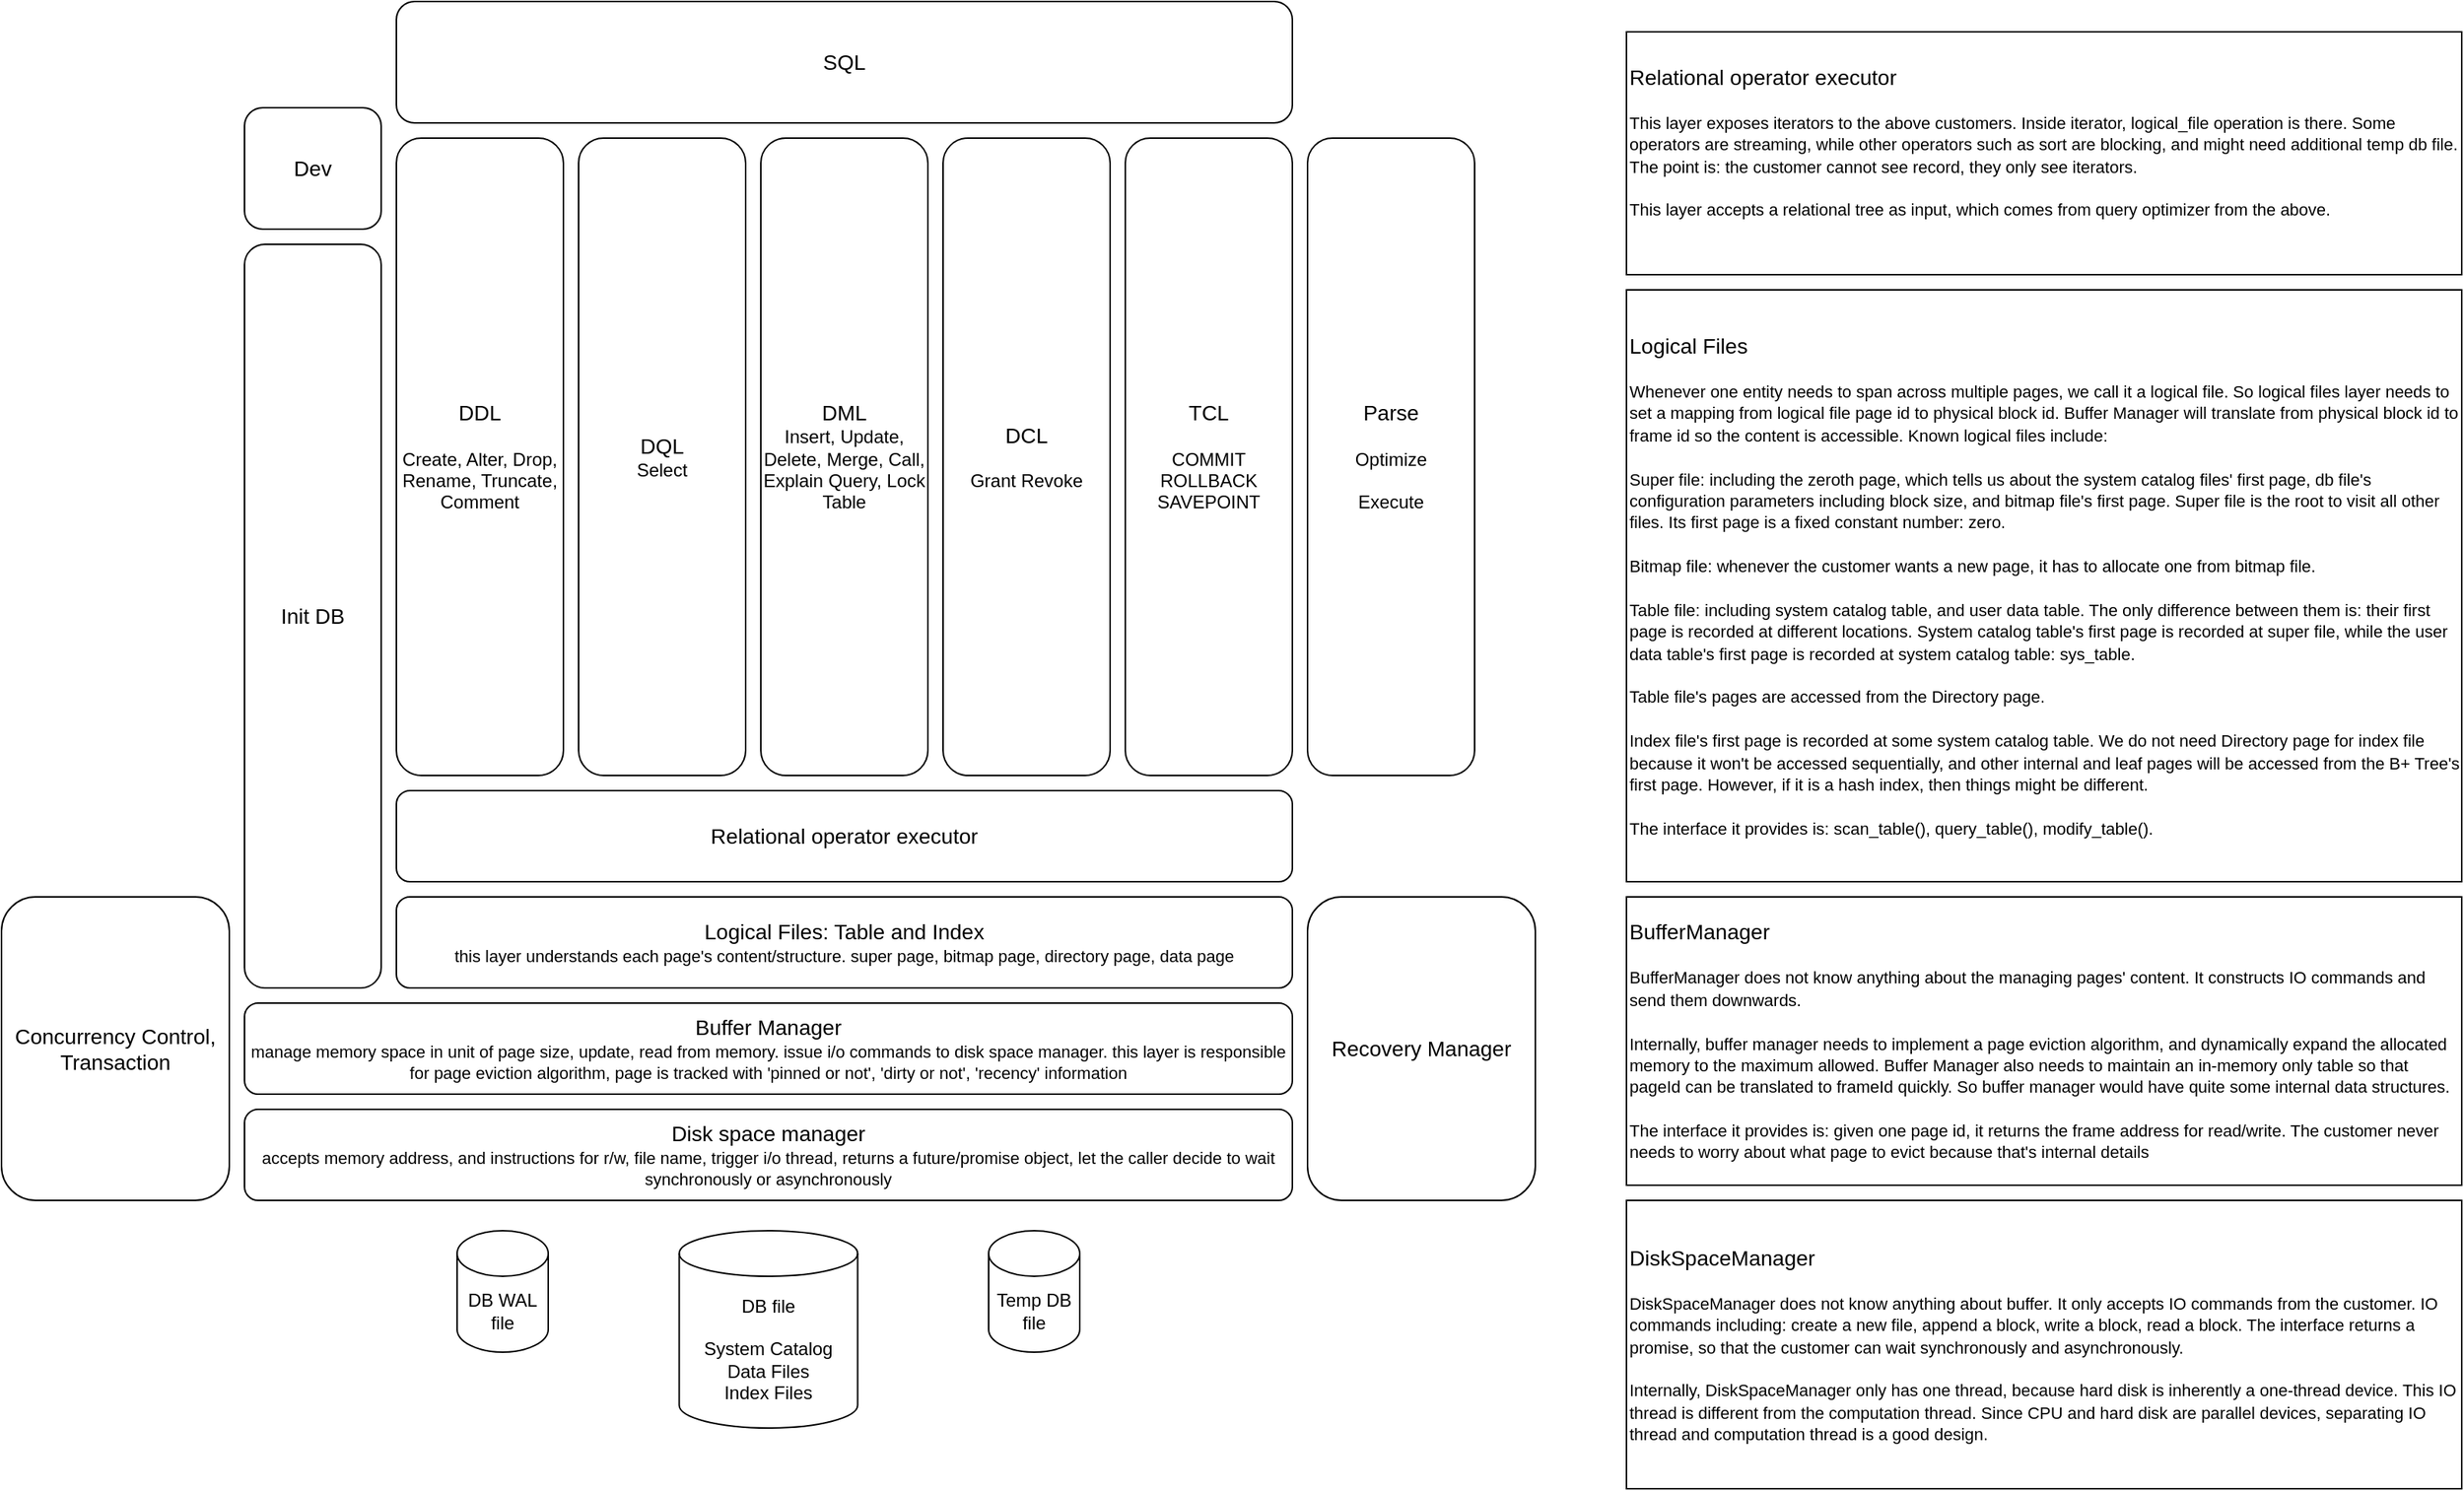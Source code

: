 <mxfile version="13.9.9" type="device"><diagram id="Bxvi9G1iM1L0YP8T_PzX" name="Page-1"><mxGraphModel dx="1528" dy="474" grid="1" gridSize="10" guides="1" tooltips="1" connect="1" arrows="1" fold="1" page="1" pageScale="1" pageWidth="850" pageHeight="1100" math="0" shadow="0"><root><mxCell id="0"/><mxCell id="1" parent="0"/><mxCell id="i06ajsnohKZMyFLV7Hdb-1" value="DB file&lt;br&gt;&lt;br&gt;System Catalog&lt;br&gt;Data Files&lt;br&gt;Index Files" style="shape=cylinder3;whiteSpace=wrap;html=1;boundedLbl=1;backgroundOutline=1;size=15;" parent="1" vertex="1"><mxGeometry x="396.25" y="1010" width="117.5" height="130" as="geometry"/></mxCell><mxCell id="i06ajsnohKZMyFLV7Hdb-2" value="&lt;font&gt;&lt;span style=&quot;font-size: 14px&quot;&gt;Disk space manager&lt;/span&gt;&lt;br&gt;&lt;font style=&quot;font-size: 11px&quot;&gt;accepts memory address, and instructions for r/w, file name, trigger i/o thread, returns a future/promise object, let the caller decide to wait synchronously or asynchronously&lt;/font&gt;&lt;br&gt;&lt;/font&gt;" style="rounded=1;whiteSpace=wrap;html=1;" parent="1" vertex="1"><mxGeometry x="110" y="930" width="690" height="60" as="geometry"/></mxCell><mxCell id="i06ajsnohKZMyFLV7Hdb-3" value="&lt;font&gt;&lt;font style=&quot;font-size: 14px&quot;&gt;Buffer Manager&lt;br&gt;&lt;/font&gt;&lt;font style=&quot;font-size: 11px&quot;&gt;manage memory space in unit of page size, update, read from memory. issue i/o commands to disk space manager. this layer is responsible for page eviction algorithm, page is tracked with 'pinned or not', 'dirty or not', 'recency' information&lt;/font&gt;&lt;br&gt;&lt;/font&gt;" style="rounded=1;whiteSpace=wrap;html=1;" parent="1" vertex="1"><mxGeometry x="110" y="860" width="690" height="60" as="geometry"/></mxCell><mxCell id="i06ajsnohKZMyFLV7Hdb-4" value="&lt;font&gt;&lt;font style=&quot;font-size: 14px&quot;&gt;Logical Files: Table and Index&lt;br&gt;&lt;/font&gt;&lt;span style=&quot;font-size: 11px&quot;&gt;this layer understands each page's content/structure. super page, bitmap page, directory page, data page&lt;/span&gt;&lt;br&gt;&lt;/font&gt;" style="rounded=1;whiteSpace=wrap;html=1;" parent="1" vertex="1"><mxGeometry x="210" y="790" width="590" height="60" as="geometry"/></mxCell><mxCell id="i06ajsnohKZMyFLV7Hdb-5" value="Temp DB file" style="shape=cylinder3;whiteSpace=wrap;html=1;boundedLbl=1;backgroundOutline=1;size=15;" parent="1" vertex="1"><mxGeometry x="600" y="1010" width="60" height="80" as="geometry"/></mxCell><mxCell id="i06ajsnohKZMyFLV7Hdb-6" value="DB WAL file" style="shape=cylinder3;whiteSpace=wrap;html=1;boundedLbl=1;backgroundOutline=1;size=15;" parent="1" vertex="1"><mxGeometry x="250" y="1010" width="60" height="80" as="geometry"/></mxCell><mxCell id="i06ajsnohKZMyFLV7Hdb-7" value="&lt;font&gt;&lt;span style=&quot;font-size: 14px&quot;&gt;Init DB&lt;/span&gt;&lt;br&gt;&lt;/font&gt;" style="rounded=1;whiteSpace=wrap;html=1;" parent="1" vertex="1"><mxGeometry x="110" y="360" width="90" height="490" as="geometry"/></mxCell><mxCell id="i06ajsnohKZMyFLV7Hdb-8" value="&lt;font&gt;&lt;span style=&quot;font-size: 14px&quot;&gt;DDL&lt;br&gt;&lt;/span&gt;&lt;br&gt;Create, Alter, Drop, Rename, Truncate, Comment&lt;br&gt;&lt;/font&gt;" style="rounded=1;whiteSpace=wrap;html=1;" parent="1" vertex="1"><mxGeometry x="210" y="290" width="110" height="420" as="geometry"/></mxCell><mxCell id="i06ajsnohKZMyFLV7Hdb-9" value="&lt;font&gt;&lt;span style=&quot;font-size: 14px&quot;&gt;DQL&lt;br&gt;&lt;/span&gt;Select&lt;br&gt;&lt;/font&gt;" style="rounded=1;whiteSpace=wrap;html=1;" parent="1" vertex="1"><mxGeometry x="330" y="290" width="110" height="420" as="geometry"/></mxCell><mxCell id="i06ajsnohKZMyFLV7Hdb-10" value="&lt;font&gt;&lt;span style=&quot;font-size: 14px&quot;&gt;DML&lt;br&gt;&lt;/span&gt;Insert, Update, Delete, Merge, Call, Explain Query, Lock Table&lt;br&gt;&lt;/font&gt;" style="rounded=1;whiteSpace=wrap;html=1;" parent="1" vertex="1"><mxGeometry x="450" y="290" width="110" height="420" as="geometry"/></mxCell><mxCell id="i06ajsnohKZMyFLV7Hdb-11" value="&lt;font&gt;&lt;span style=&quot;font-size: 14px&quot;&gt;DCL&lt;br&gt;&lt;/span&gt;&lt;br&gt;Grant Revoke&lt;br&gt;&lt;/font&gt;" style="rounded=1;whiteSpace=wrap;html=1;" parent="1" vertex="1"><mxGeometry x="570" y="290" width="110" height="420" as="geometry"/></mxCell><mxCell id="i06ajsnohKZMyFLV7Hdb-12" value="&lt;font&gt;&lt;span style=&quot;font-size: 14px&quot;&gt;TCL&lt;br&gt;&lt;/span&gt;&lt;br&gt;COMMIT ROLLBACK SAVEPOINT&lt;br&gt;&lt;/font&gt;" style="rounded=1;whiteSpace=wrap;html=1;" parent="1" vertex="1"><mxGeometry x="690" y="290" width="110" height="420" as="geometry"/></mxCell><mxCell id="i06ajsnohKZMyFLV7Hdb-13" value="&lt;font&gt;&lt;span style=&quot;font-size: 14px&quot;&gt;SQL&lt;/span&gt;&lt;br&gt;&lt;/font&gt;" style="rounded=1;whiteSpace=wrap;html=1;" parent="1" vertex="1"><mxGeometry x="210" y="200" width="590" height="80" as="geometry"/></mxCell><mxCell id="i06ajsnohKZMyFLV7Hdb-14" value="&lt;font&gt;&lt;span style=&quot;font-size: 14px&quot;&gt;Dev&lt;/span&gt;&lt;br&gt;&lt;/font&gt;" style="rounded=1;whiteSpace=wrap;html=1;" parent="1" vertex="1"><mxGeometry x="110" y="270" width="90" height="80" as="geometry"/></mxCell><mxCell id="i06ajsnohKZMyFLV7Hdb-15" value="&lt;font&gt;&lt;font style=&quot;font-size: 14px&quot;&gt;Recovery Manager&lt;/font&gt;&lt;br&gt;&lt;/font&gt;" style="rounded=1;whiteSpace=wrap;html=1;" parent="1" vertex="1"><mxGeometry x="810" y="790" width="150" height="200" as="geometry"/></mxCell><mxCell id="i06ajsnohKZMyFLV7Hdb-16" value="&lt;font&gt;&lt;font style=&quot;font-size: 14px&quot;&gt;Concurrency Control, Transaction&lt;/font&gt;&lt;br&gt;&lt;/font&gt;" style="rounded=1;whiteSpace=wrap;html=1;" parent="1" vertex="1"><mxGeometry x="-50" y="790" width="150" height="200" as="geometry"/></mxCell><mxCell id="i06ajsnohKZMyFLV7Hdb-17" value="&lt;font&gt;&lt;span style=&quot;font-size: 14px&quot;&gt;Parse&lt;br&gt;&lt;/span&gt;&lt;br&gt;Optimize&lt;br&gt;&lt;br&gt;Execute&lt;br&gt;&lt;/font&gt;" style="rounded=1;whiteSpace=wrap;html=1;" parent="1" vertex="1"><mxGeometry x="810" y="290" width="110" height="420" as="geometry"/></mxCell><mxCell id="CAjV1892SedhVBSZHrXq-3" value="&lt;font&gt;&lt;font style=&quot;font-size: 14px&quot;&gt;DiskSpaceManager&lt;/font&gt;&lt;br&gt;&lt;br&gt;&lt;font style=&quot;font-size: 11px&quot;&gt;DiskSpaceManager does not know anything about buffer. It only accepts IO commands from the customer. IO commands including: create a new file, append a block, write a block, read a block. The interface returns a promise, so that the customer can wait synchronously and asynchronously.&amp;nbsp;&lt;br&gt;&lt;/font&gt;&lt;br&gt;&lt;font style=&quot;font-size: 11px&quot;&gt;Internally, DiskSpaceManager only has one thread, because hard disk is inherently a one-thread device. This IO thread is different from the computation thread. Since CPU and hard disk are parallel devices, separating IO thread and computation thread is a good design.&lt;/font&gt;&lt;br&gt;&lt;/font&gt;" style="rounded=0;whiteSpace=wrap;html=1;align=left;" parent="1" vertex="1"><mxGeometry x="1020" y="990" width="550" height="190" as="geometry"/></mxCell><mxCell id="CAjV1892SedhVBSZHrXq-4" value="&lt;font&gt;&lt;span style=&quot;font-size: 14px&quot;&gt;BufferManager&lt;br&gt;&lt;/span&gt;&lt;br&gt;&lt;font style=&quot;font-size: 11px&quot;&gt;BufferManager does not know anything about the managing pages' content. It constructs IO commands and send them downwards.&lt;br&gt;&lt;br&gt;Internally, buffer manager needs to implement a page eviction algorithm, and dynamically expand the allocated memory to the maximum allowed. Buffer Manager also needs to maintain an in-memory only table so that pageId can be translated to frameId quickly. So buffer manager would have quite some internal data structures.&lt;br&gt;&lt;br&gt;The interface it provides is: given one page id, it returns the frame address for read/write. The customer never needs to worry about what page to evict because that's internal details&lt;/font&gt;&lt;br&gt;&lt;/font&gt;" style="rounded=0;whiteSpace=wrap;html=1;align=left;" parent="1" vertex="1"><mxGeometry x="1020" y="790" width="550" height="190" as="geometry"/></mxCell><mxCell id="afTHHAJMFf9dfQ3KGGYl-2" value="&lt;font&gt;&lt;span style=&quot;font-size: 14px&quot;&gt;Logical Files&lt;br&gt;&lt;/span&gt;&lt;br&gt;&lt;font style=&quot;font-size: 11px&quot;&gt;Whenever one entity needs to span across multiple pages, we call it a logical file. So logical files layer needs to&amp;nbsp; set a mapping from logical file page id to physical block id. Buffer Manager will translate from physical block id to frame id so the content is accessible. Known logical files include:&lt;br&gt;&lt;br&gt;Super file: including the zeroth page, which tells us about the system catalog files' first page, db file's configuration parameters including block size, and bitmap file's first page. Super file is the root to visit all other files. Its first page is a fixed constant number: zero.&lt;br&gt;&lt;br&gt;Bitmap file: whenever the customer wants a new page, it has to allocate one from bitmap file.&lt;br&gt;&lt;br&gt;Table file: including system catalog table, and user data table. The only difference between them is: their first page is recorded at different locations. System catalog table's first page is recorded at super file, while the user data table's first page is recorded at system catalog table: sys_table.&amp;nbsp;&lt;br&gt;&lt;br&gt;Table file's pages are accessed from the Directory page.&lt;br&gt;&lt;br&gt;Index file's first page is recorded at some system catalog table. We do not need Directory page for index file because it won't be accessed sequentially, and other internal and leaf pages will be accessed from the B+ Tree's first page. However, if it is a hash index, then things might be different.&lt;br&gt;&lt;br&gt;The interface it provides is: scan_table(), query_table(), modify_table().&lt;/font&gt;&lt;br&gt;&lt;/font&gt;" style="rounded=0;whiteSpace=wrap;html=1;align=left;" vertex="1" parent="1"><mxGeometry x="1020" y="390" width="550" height="390" as="geometry"/></mxCell><mxCell id="afTHHAJMFf9dfQ3KGGYl-3" value="&lt;font&gt;&lt;span style=&quot;font-size: 14px&quot;&gt;Relational operator executor&lt;/span&gt;&lt;br&gt;&lt;/font&gt;" style="rounded=1;whiteSpace=wrap;html=1;" vertex="1" parent="1"><mxGeometry x="210" y="720" width="590" height="60" as="geometry"/></mxCell><mxCell id="afTHHAJMFf9dfQ3KGGYl-4" value="&lt;font&gt;&lt;font style=&quot;font-size: 14px&quot;&gt;Relational operator executor&lt;br&gt;&lt;/font&gt;&lt;br&gt;&lt;font style=&quot;font-size: 11px&quot;&gt;This layer exposes iterators to the above customers. Inside iterator, logical_file operation is there. Some operators are streaming, while other operators such as sort are blocking, and might need additional temp db file. The point is: the customer cannot see record, they only see iterators.&lt;br&gt;&lt;br&gt;This layer accepts a relational tree as input, which comes from query optimizer from the above.&lt;/font&gt;&lt;br&gt;&lt;br&gt;&lt;/font&gt;" style="rounded=0;whiteSpace=wrap;html=1;align=left;" vertex="1" parent="1"><mxGeometry x="1020" y="220" width="550" height="160" as="geometry"/></mxCell></root></mxGraphModel></diagram></mxfile>